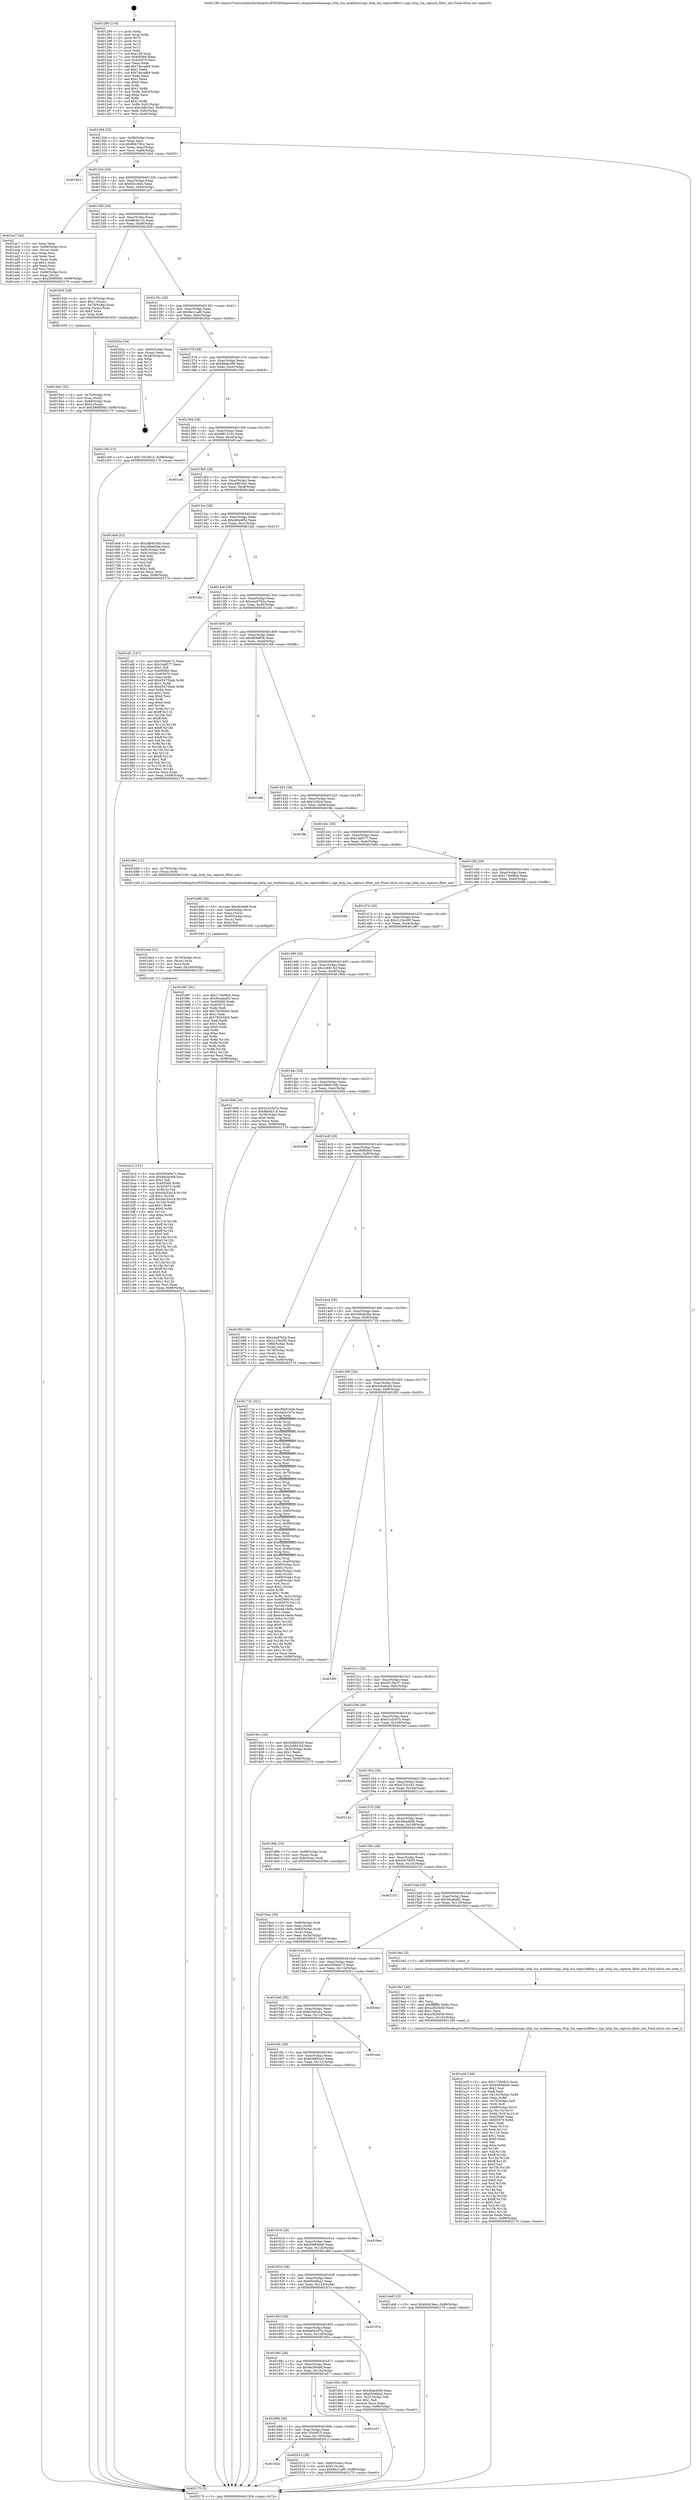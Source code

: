 digraph "0x401290" {
  label = "0x401290 (/mnt/c/Users/mathe/Desktop/tcc/POCII/binaries/extr_tenginemodulesngx_http_lua_modulesrcngx_http_lua_capturefilter.c_ngx_http_lua_capture_filter_init_Final-ollvm.out::main(0))"
  labelloc = "t"
  node[shape=record]

  Entry [label="",width=0.3,height=0.3,shape=circle,fillcolor=black,style=filled]
  "0x401304" [label="{
     0x401304 [32]\l
     | [instrs]\l
     &nbsp;&nbsp;0x401304 \<+6\>: mov -0x98(%rbp),%eax\l
     &nbsp;&nbsp;0x40130a \<+2\>: mov %eax,%ecx\l
     &nbsp;&nbsp;0x40130c \<+6\>: sub $0x8bb75fcc,%ecx\l
     &nbsp;&nbsp;0x401312 \<+6\>: mov %eax,-0xac(%rbp)\l
     &nbsp;&nbsp;0x401318 \<+6\>: mov %ecx,-0xb0(%rbp)\l
     &nbsp;&nbsp;0x40131e \<+6\>: je 0000000000401de3 \<main+0xb53\>\l
  }"]
  "0x401de3" [label="{
     0x401de3\l
  }", style=dashed]
  "0x401324" [label="{
     0x401324 [28]\l
     | [instrs]\l
     &nbsp;&nbsp;0x401324 \<+5\>: jmp 0000000000401329 \<main+0x99\>\l
     &nbsp;&nbsp;0x401329 \<+6\>: mov -0xac(%rbp),%eax\l
     &nbsp;&nbsp;0x40132f \<+5\>: sub $0x8cb1feec,%eax\l
     &nbsp;&nbsp;0x401334 \<+6\>: mov %eax,-0xb4(%rbp)\l
     &nbsp;&nbsp;0x40133a \<+6\>: je 0000000000401ac7 \<main+0x837\>\l
  }"]
  Exit [label="",width=0.3,height=0.3,shape=circle,fillcolor=black,style=filled,peripheries=2]
  "0x401ac7" [label="{
     0x401ac7 [42]\l
     | [instrs]\l
     &nbsp;&nbsp;0x401ac7 \<+2\>: xor %eax,%eax\l
     &nbsp;&nbsp;0x401ac9 \<+4\>: mov -0x68(%rbp),%rcx\l
     &nbsp;&nbsp;0x401acd \<+2\>: mov (%rcx),%edx\l
     &nbsp;&nbsp;0x401acf \<+2\>: mov %eax,%esi\l
     &nbsp;&nbsp;0x401ad1 \<+2\>: sub %edx,%esi\l
     &nbsp;&nbsp;0x401ad3 \<+2\>: mov %eax,%edx\l
     &nbsp;&nbsp;0x401ad5 \<+3\>: sub $0x1,%edx\l
     &nbsp;&nbsp;0x401ad8 \<+2\>: add %edx,%esi\l
     &nbsp;&nbsp;0x401ada \<+2\>: sub %esi,%eax\l
     &nbsp;&nbsp;0x401adc \<+4\>: mov -0x68(%rbp),%rcx\l
     &nbsp;&nbsp;0x401ae0 \<+2\>: mov %eax,(%rcx)\l
     &nbsp;&nbsp;0x401ae2 \<+10\>: movl $0x390f0940,-0x98(%rbp)\l
     &nbsp;&nbsp;0x401aec \<+5\>: jmp 0000000000402170 \<main+0xee0\>\l
  }"]
  "0x401340" [label="{
     0x401340 [28]\l
     | [instrs]\l
     &nbsp;&nbsp;0x401340 \<+5\>: jmp 0000000000401345 \<main+0xb5\>\l
     &nbsp;&nbsp;0x401345 \<+6\>: mov -0xac(%rbp),%eax\l
     &nbsp;&nbsp;0x40134b \<+5\>: sub $0x8fe4b1c5,%eax\l
     &nbsp;&nbsp;0x401350 \<+6\>: mov %eax,-0xb8(%rbp)\l
     &nbsp;&nbsp;0x401356 \<+6\>: je 0000000000401926 \<main+0x696\>\l
  }"]
  "0x4016a4" [label="{
     0x4016a4\l
  }", style=dashed]
  "0x401926" [label="{
     0x401926 [29]\l
     | [instrs]\l
     &nbsp;&nbsp;0x401926 \<+4\>: mov -0x78(%rbp),%rax\l
     &nbsp;&nbsp;0x40192a \<+6\>: movl $0x1,(%rax)\l
     &nbsp;&nbsp;0x401930 \<+4\>: mov -0x78(%rbp),%rax\l
     &nbsp;&nbsp;0x401934 \<+3\>: movslq (%rax),%rax\l
     &nbsp;&nbsp;0x401937 \<+4\>: shl $0x2,%rax\l
     &nbsp;&nbsp;0x40193b \<+3\>: mov %rax,%rdi\l
     &nbsp;&nbsp;0x40193e \<+5\>: call 0000000000401050 \<malloc@plt\>\l
     | [calls]\l
     &nbsp;&nbsp;0x401050 \{1\} (unknown)\l
  }"]
  "0x40135c" [label="{
     0x40135c [28]\l
     | [instrs]\l
     &nbsp;&nbsp;0x40135c \<+5\>: jmp 0000000000401361 \<main+0xd1\>\l
     &nbsp;&nbsp;0x401361 \<+6\>: mov -0xac(%rbp),%eax\l
     &nbsp;&nbsp;0x401367 \<+5\>: sub $0x9ec1caf0,%eax\l
     &nbsp;&nbsp;0x40136c \<+6\>: mov %eax,-0xbc(%rbp)\l
     &nbsp;&nbsp;0x401372 \<+6\>: je 000000000040202e \<main+0xd9e\>\l
  }"]
  "0x402012" [label="{
     0x402012 [28]\l
     | [instrs]\l
     &nbsp;&nbsp;0x402012 \<+7\>: mov -0x90(%rbp),%rax\l
     &nbsp;&nbsp;0x402019 \<+6\>: movl $0x0,(%rax)\l
     &nbsp;&nbsp;0x40201f \<+10\>: movl $0x9ec1caf0,-0x98(%rbp)\l
     &nbsp;&nbsp;0x402029 \<+5\>: jmp 0000000000402170 \<main+0xee0\>\l
  }"]
  "0x40202e" [label="{
     0x40202e [24]\l
     | [instrs]\l
     &nbsp;&nbsp;0x40202e \<+7\>: mov -0x90(%rbp),%rax\l
     &nbsp;&nbsp;0x402035 \<+2\>: mov (%rax),%eax\l
     &nbsp;&nbsp;0x402037 \<+4\>: lea -0x28(%rbp),%rsp\l
     &nbsp;&nbsp;0x40203b \<+1\>: pop %rbx\l
     &nbsp;&nbsp;0x40203c \<+2\>: pop %r12\l
     &nbsp;&nbsp;0x40203e \<+2\>: pop %r13\l
     &nbsp;&nbsp;0x402040 \<+2\>: pop %r14\l
     &nbsp;&nbsp;0x402042 \<+2\>: pop %r15\l
     &nbsp;&nbsp;0x402044 \<+1\>: pop %rbp\l
     &nbsp;&nbsp;0x402045 \<+1\>: ret\l
  }"]
  "0x401378" [label="{
     0x401378 [28]\l
     | [instrs]\l
     &nbsp;&nbsp;0x401378 \<+5\>: jmp 000000000040137d \<main+0xed\>\l
     &nbsp;&nbsp;0x40137d \<+6\>: mov -0xac(%rbp),%eax\l
     &nbsp;&nbsp;0x401383 \<+5\>: sub $0x9edac0f9,%eax\l
     &nbsp;&nbsp;0x401388 \<+6\>: mov %eax,-0xc0(%rbp)\l
     &nbsp;&nbsp;0x40138e \<+6\>: je 0000000000401c59 \<main+0x9c9\>\l
  }"]
  "0x401688" [label="{
     0x401688 [28]\l
     | [instrs]\l
     &nbsp;&nbsp;0x401688 \<+5\>: jmp 000000000040168d \<main+0x3fd\>\l
     &nbsp;&nbsp;0x40168d \<+6\>: mov -0xac(%rbp),%eax\l
     &nbsp;&nbsp;0x401693 \<+5\>: sub $0x720c0615,%eax\l
     &nbsp;&nbsp;0x401698 \<+6\>: mov %eax,-0x130(%rbp)\l
     &nbsp;&nbsp;0x40169e \<+6\>: je 0000000000402012 \<main+0xd82\>\l
  }"]
  "0x401c59" [label="{
     0x401c59 [15]\l
     | [instrs]\l
     &nbsp;&nbsp;0x401c59 \<+10\>: movl $0x720c0615,-0x98(%rbp)\l
     &nbsp;&nbsp;0x401c63 \<+5\>: jmp 0000000000402170 \<main+0xee0\>\l
  }"]
  "0x401394" [label="{
     0x401394 [28]\l
     | [instrs]\l
     &nbsp;&nbsp;0x401394 \<+5\>: jmp 0000000000401399 \<main+0x109\>\l
     &nbsp;&nbsp;0x401399 \<+6\>: mov -0xac(%rbp),%eax\l
     &nbsp;&nbsp;0x40139f \<+5\>: sub $0x9f613102,%eax\l
     &nbsp;&nbsp;0x4013a4 \<+6\>: mov %eax,-0xc4(%rbp)\l
     &nbsp;&nbsp;0x4013aa \<+6\>: je 0000000000401ca5 \<main+0xa15\>\l
  }"]
  "0x401e57" [label="{
     0x401e57\l
  }", style=dashed]
  "0x401ca5" [label="{
     0x401ca5\l
  }", style=dashed]
  "0x4013b0" [label="{
     0x4013b0 [28]\l
     | [instrs]\l
     &nbsp;&nbsp;0x4013b0 \<+5\>: jmp 00000000004013b5 \<main+0x125\>\l
     &nbsp;&nbsp;0x4013b5 \<+6\>: mov -0xac(%rbp),%eax\l
     &nbsp;&nbsp;0x4013bb \<+5\>: sub $0xc48b1fa3,%eax\l
     &nbsp;&nbsp;0x4013c0 \<+6\>: mov %eax,-0xc8(%rbp)\l
     &nbsp;&nbsp;0x4013c6 \<+6\>: je 00000000004016e6 \<main+0x456\>\l
  }"]
  "0x401bc2" [label="{
     0x401bc2 [151]\l
     | [instrs]\l
     &nbsp;&nbsp;0x401bc2 \<+5\>: mov $0x595a0e72,%eax\l
     &nbsp;&nbsp;0x401bc7 \<+5\>: mov $0x9edac0f9,%esi\l
     &nbsp;&nbsp;0x401bcc \<+2\>: mov $0x1,%dl\l
     &nbsp;&nbsp;0x401bce \<+8\>: mov 0x405060,%r8d\l
     &nbsp;&nbsp;0x401bd6 \<+8\>: mov 0x405070,%r9d\l
     &nbsp;&nbsp;0x401bde \<+3\>: mov %r8d,%r10d\l
     &nbsp;&nbsp;0x401be1 \<+7\>: sub $0x44c53a18,%r10d\l
     &nbsp;&nbsp;0x401be8 \<+4\>: sub $0x1,%r10d\l
     &nbsp;&nbsp;0x401bec \<+7\>: add $0x44c53a18,%r10d\l
     &nbsp;&nbsp;0x401bf3 \<+4\>: imul %r10d,%r8d\l
     &nbsp;&nbsp;0x401bf7 \<+4\>: and $0x1,%r8d\l
     &nbsp;&nbsp;0x401bfb \<+4\>: cmp $0x0,%r8d\l
     &nbsp;&nbsp;0x401bff \<+4\>: sete %r11b\l
     &nbsp;&nbsp;0x401c03 \<+4\>: cmp $0xa,%r9d\l
     &nbsp;&nbsp;0x401c07 \<+3\>: setl %bl\l
     &nbsp;&nbsp;0x401c0a \<+3\>: mov %r11b,%r14b\l
     &nbsp;&nbsp;0x401c0d \<+4\>: xor $0xff,%r14b\l
     &nbsp;&nbsp;0x401c11 \<+3\>: mov %bl,%r15b\l
     &nbsp;&nbsp;0x401c14 \<+4\>: xor $0xff,%r15b\l
     &nbsp;&nbsp;0x401c18 \<+3\>: xor $0x0,%dl\l
     &nbsp;&nbsp;0x401c1b \<+3\>: mov %r14b,%r12b\l
     &nbsp;&nbsp;0x401c1e \<+4\>: and $0x0,%r12b\l
     &nbsp;&nbsp;0x401c22 \<+3\>: and %dl,%r11b\l
     &nbsp;&nbsp;0x401c25 \<+3\>: mov %r15b,%r13b\l
     &nbsp;&nbsp;0x401c28 \<+4\>: and $0x0,%r13b\l
     &nbsp;&nbsp;0x401c2c \<+2\>: and %dl,%bl\l
     &nbsp;&nbsp;0x401c2e \<+3\>: or %r11b,%r12b\l
     &nbsp;&nbsp;0x401c31 \<+3\>: or %bl,%r13b\l
     &nbsp;&nbsp;0x401c34 \<+3\>: xor %r13b,%r12b\l
     &nbsp;&nbsp;0x401c37 \<+3\>: or %r15b,%r14b\l
     &nbsp;&nbsp;0x401c3a \<+4\>: xor $0xff,%r14b\l
     &nbsp;&nbsp;0x401c3e \<+3\>: or $0x0,%dl\l
     &nbsp;&nbsp;0x401c41 \<+3\>: and %dl,%r14b\l
     &nbsp;&nbsp;0x401c44 \<+3\>: or %r14b,%r12b\l
     &nbsp;&nbsp;0x401c47 \<+4\>: test $0x1,%r12b\l
     &nbsp;&nbsp;0x401c4b \<+3\>: cmovne %esi,%eax\l
     &nbsp;&nbsp;0x401c4e \<+6\>: mov %eax,-0x98(%rbp)\l
     &nbsp;&nbsp;0x401c54 \<+5\>: jmp 0000000000402170 \<main+0xee0\>\l
  }"]
  "0x4016e6" [label="{
     0x4016e6 [53]\l
     | [instrs]\l
     &nbsp;&nbsp;0x4016e6 \<+5\>: mov $0x38b9104b,%eax\l
     &nbsp;&nbsp;0x4016eb \<+5\>: mov $0x3dbeb5ba,%ecx\l
     &nbsp;&nbsp;0x4016f0 \<+6\>: mov -0x92(%rbp),%dl\l
     &nbsp;&nbsp;0x4016f6 \<+7\>: mov -0x91(%rbp),%sil\l
     &nbsp;&nbsp;0x4016fd \<+3\>: mov %dl,%dil\l
     &nbsp;&nbsp;0x401700 \<+3\>: and %sil,%dil\l
     &nbsp;&nbsp;0x401703 \<+3\>: xor %sil,%dl\l
     &nbsp;&nbsp;0x401706 \<+3\>: or %dl,%dil\l
     &nbsp;&nbsp;0x401709 \<+4\>: test $0x1,%dil\l
     &nbsp;&nbsp;0x40170d \<+3\>: cmovne %ecx,%eax\l
     &nbsp;&nbsp;0x401710 \<+6\>: mov %eax,-0x98(%rbp)\l
     &nbsp;&nbsp;0x401716 \<+5\>: jmp 0000000000402170 \<main+0xee0\>\l
  }"]
  "0x4013cc" [label="{
     0x4013cc [28]\l
     | [instrs]\l
     &nbsp;&nbsp;0x4013cc \<+5\>: jmp 00000000004013d1 \<main+0x141\>\l
     &nbsp;&nbsp;0x4013d1 \<+6\>: mov -0xac(%rbp),%eax\l
     &nbsp;&nbsp;0x4013d7 \<+5\>: sub $0xd46e4f5c,%eax\l
     &nbsp;&nbsp;0x4013dc \<+6\>: mov %eax,-0xcc(%rbp)\l
     &nbsp;&nbsp;0x4013e2 \<+6\>: je 0000000000401fa2 \<main+0xd12\>\l
  }"]
  "0x402170" [label="{
     0x402170 [5]\l
     | [instrs]\l
     &nbsp;&nbsp;0x402170 \<+5\>: jmp 0000000000401304 \<main+0x74\>\l
  }"]
  "0x401290" [label="{
     0x401290 [116]\l
     | [instrs]\l
     &nbsp;&nbsp;0x401290 \<+1\>: push %rbp\l
     &nbsp;&nbsp;0x401291 \<+3\>: mov %rsp,%rbp\l
     &nbsp;&nbsp;0x401294 \<+2\>: push %r15\l
     &nbsp;&nbsp;0x401296 \<+2\>: push %r14\l
     &nbsp;&nbsp;0x401298 \<+2\>: push %r13\l
     &nbsp;&nbsp;0x40129a \<+2\>: push %r12\l
     &nbsp;&nbsp;0x40129c \<+1\>: push %rbx\l
     &nbsp;&nbsp;0x40129d \<+7\>: sub $0x138,%rsp\l
     &nbsp;&nbsp;0x4012a4 \<+7\>: mov 0x405060,%eax\l
     &nbsp;&nbsp;0x4012ab \<+7\>: mov 0x405070,%ecx\l
     &nbsp;&nbsp;0x4012b2 \<+2\>: mov %eax,%edx\l
     &nbsp;&nbsp;0x4012b4 \<+6\>: add $0x74eca8f4,%edx\l
     &nbsp;&nbsp;0x4012ba \<+3\>: sub $0x1,%edx\l
     &nbsp;&nbsp;0x4012bd \<+6\>: sub $0x74eca8f4,%edx\l
     &nbsp;&nbsp;0x4012c3 \<+3\>: imul %edx,%eax\l
     &nbsp;&nbsp;0x4012c6 \<+3\>: and $0x1,%eax\l
     &nbsp;&nbsp;0x4012c9 \<+3\>: cmp $0x0,%eax\l
     &nbsp;&nbsp;0x4012cc \<+4\>: sete %r8b\l
     &nbsp;&nbsp;0x4012d0 \<+4\>: and $0x1,%r8b\l
     &nbsp;&nbsp;0x4012d4 \<+7\>: mov %r8b,-0x92(%rbp)\l
     &nbsp;&nbsp;0x4012db \<+3\>: cmp $0xa,%ecx\l
     &nbsp;&nbsp;0x4012de \<+4\>: setl %r8b\l
     &nbsp;&nbsp;0x4012e2 \<+4\>: and $0x1,%r8b\l
     &nbsp;&nbsp;0x4012e6 \<+7\>: mov %r8b,-0x91(%rbp)\l
     &nbsp;&nbsp;0x4012ed \<+10\>: movl $0xc48b1fa3,-0x98(%rbp)\l
     &nbsp;&nbsp;0x4012f7 \<+6\>: mov %edi,-0x9c(%rbp)\l
     &nbsp;&nbsp;0x4012fd \<+7\>: mov %rsi,-0xa8(%rbp)\l
  }"]
  "0x401bad" [label="{
     0x401bad [21]\l
     | [instrs]\l
     &nbsp;&nbsp;0x401bad \<+4\>: mov -0x70(%rbp),%rcx\l
     &nbsp;&nbsp;0x401bb1 \<+3\>: mov (%rcx),%rcx\l
     &nbsp;&nbsp;0x401bb4 \<+3\>: mov %rcx,%rdi\l
     &nbsp;&nbsp;0x401bb7 \<+6\>: mov %eax,-0x140(%rbp)\l
     &nbsp;&nbsp;0x401bbd \<+5\>: call 0000000000401030 \<free@plt\>\l
     | [calls]\l
     &nbsp;&nbsp;0x401030 \{1\} (unknown)\l
  }"]
  "0x401fa2" [label="{
     0x401fa2\l
  }", style=dashed]
  "0x4013e8" [label="{
     0x4013e8 [28]\l
     | [instrs]\l
     &nbsp;&nbsp;0x4013e8 \<+5\>: jmp 00000000004013ed \<main+0x15d\>\l
     &nbsp;&nbsp;0x4013ed \<+6\>: mov -0xac(%rbp),%eax\l
     &nbsp;&nbsp;0x4013f3 \<+5\>: sub $0xe4a9762a,%eax\l
     &nbsp;&nbsp;0x4013f8 \<+6\>: mov %eax,-0xd0(%rbp)\l
     &nbsp;&nbsp;0x4013fe \<+6\>: je 0000000000401af1 \<main+0x861\>\l
  }"]
  "0x401b90" [label="{
     0x401b90 [29]\l
     | [instrs]\l
     &nbsp;&nbsp;0x401b90 \<+10\>: movabs $0x4030d6,%rdi\l
     &nbsp;&nbsp;0x401b9a \<+4\>: mov -0x60(%rbp),%rcx\l
     &nbsp;&nbsp;0x401b9e \<+2\>: mov %eax,(%rcx)\l
     &nbsp;&nbsp;0x401ba0 \<+4\>: mov -0x60(%rbp),%rcx\l
     &nbsp;&nbsp;0x401ba4 \<+2\>: mov (%rcx),%esi\l
     &nbsp;&nbsp;0x401ba6 \<+2\>: mov $0x0,%al\l
     &nbsp;&nbsp;0x401ba8 \<+5\>: call 0000000000401040 \<printf@plt\>\l
     | [calls]\l
     &nbsp;&nbsp;0x401040 \{1\} (unknown)\l
  }"]
  "0x401af1" [label="{
     0x401af1 [147]\l
     | [instrs]\l
     &nbsp;&nbsp;0x401af1 \<+5\>: mov $0x595a0e72,%eax\l
     &nbsp;&nbsp;0x401af6 \<+5\>: mov $0x14af377,%ecx\l
     &nbsp;&nbsp;0x401afb \<+2\>: mov $0x1,%dl\l
     &nbsp;&nbsp;0x401afd \<+7\>: mov 0x405060,%esi\l
     &nbsp;&nbsp;0x401b04 \<+7\>: mov 0x405070,%edi\l
     &nbsp;&nbsp;0x401b0b \<+3\>: mov %esi,%r8d\l
     &nbsp;&nbsp;0x401b0e \<+7\>: add $0xb5475beb,%r8d\l
     &nbsp;&nbsp;0x401b15 \<+4\>: sub $0x1,%r8d\l
     &nbsp;&nbsp;0x401b19 \<+7\>: sub $0xb5475beb,%r8d\l
     &nbsp;&nbsp;0x401b20 \<+4\>: imul %r8d,%esi\l
     &nbsp;&nbsp;0x401b24 \<+3\>: and $0x1,%esi\l
     &nbsp;&nbsp;0x401b27 \<+3\>: cmp $0x0,%esi\l
     &nbsp;&nbsp;0x401b2a \<+4\>: sete %r9b\l
     &nbsp;&nbsp;0x401b2e \<+3\>: cmp $0xa,%edi\l
     &nbsp;&nbsp;0x401b31 \<+4\>: setl %r10b\l
     &nbsp;&nbsp;0x401b35 \<+3\>: mov %r9b,%r11b\l
     &nbsp;&nbsp;0x401b38 \<+4\>: xor $0xff,%r11b\l
     &nbsp;&nbsp;0x401b3c \<+3\>: mov %r10b,%bl\l
     &nbsp;&nbsp;0x401b3f \<+3\>: xor $0xff,%bl\l
     &nbsp;&nbsp;0x401b42 \<+3\>: xor $0x1,%dl\l
     &nbsp;&nbsp;0x401b45 \<+3\>: mov %r11b,%r14b\l
     &nbsp;&nbsp;0x401b48 \<+4\>: and $0xff,%r14b\l
     &nbsp;&nbsp;0x401b4c \<+3\>: and %dl,%r9b\l
     &nbsp;&nbsp;0x401b4f \<+3\>: mov %bl,%r15b\l
     &nbsp;&nbsp;0x401b52 \<+4\>: and $0xff,%r15b\l
     &nbsp;&nbsp;0x401b56 \<+3\>: and %dl,%r10b\l
     &nbsp;&nbsp;0x401b59 \<+3\>: or %r9b,%r14b\l
     &nbsp;&nbsp;0x401b5c \<+3\>: or %r10b,%r15b\l
     &nbsp;&nbsp;0x401b5f \<+3\>: xor %r15b,%r14b\l
     &nbsp;&nbsp;0x401b62 \<+3\>: or %bl,%r11b\l
     &nbsp;&nbsp;0x401b65 \<+4\>: xor $0xff,%r11b\l
     &nbsp;&nbsp;0x401b69 \<+3\>: or $0x1,%dl\l
     &nbsp;&nbsp;0x401b6c \<+3\>: and %dl,%r11b\l
     &nbsp;&nbsp;0x401b6f \<+3\>: or %r11b,%r14b\l
     &nbsp;&nbsp;0x401b72 \<+4\>: test $0x1,%r14b\l
     &nbsp;&nbsp;0x401b76 \<+3\>: cmovne %ecx,%eax\l
     &nbsp;&nbsp;0x401b79 \<+6\>: mov %eax,-0x98(%rbp)\l
     &nbsp;&nbsp;0x401b7f \<+5\>: jmp 0000000000402170 \<main+0xee0\>\l
  }"]
  "0x401404" [label="{
     0x401404 [28]\l
     | [instrs]\l
     &nbsp;&nbsp;0x401404 \<+5\>: jmp 0000000000401409 \<main+0x179\>\l
     &nbsp;&nbsp;0x401409 \<+6\>: mov -0xac(%rbp),%eax\l
     &nbsp;&nbsp;0x40140f \<+5\>: sub $0xef089f58,%eax\l
     &nbsp;&nbsp;0x401414 \<+6\>: mov %eax,-0xd4(%rbp)\l
     &nbsp;&nbsp;0x40141a \<+6\>: je 0000000000401c68 \<main+0x9d8\>\l
  }"]
  "0x401a0f" [label="{
     0x401a0f [169]\l
     | [instrs]\l
     &nbsp;&nbsp;0x401a0f \<+5\>: mov $0x173b08cb,%ecx\l
     &nbsp;&nbsp;0x401a14 \<+5\>: mov $0x65894bb0,%edx\l
     &nbsp;&nbsp;0x401a19 \<+3\>: mov $0x1,%sil\l
     &nbsp;&nbsp;0x401a1c \<+2\>: xor %edi,%edi\l
     &nbsp;&nbsp;0x401a1e \<+7\>: mov -0x13c(%rbp),%r8d\l
     &nbsp;&nbsp;0x401a25 \<+4\>: imul %eax,%r8d\l
     &nbsp;&nbsp;0x401a29 \<+4\>: mov -0x70(%rbp),%r9\l
     &nbsp;&nbsp;0x401a2d \<+3\>: mov (%r9),%r9\l
     &nbsp;&nbsp;0x401a30 \<+4\>: mov -0x68(%rbp),%r10\l
     &nbsp;&nbsp;0x401a34 \<+3\>: movslq (%r10),%r10\l
     &nbsp;&nbsp;0x401a37 \<+4\>: mov %r8d,(%r9,%r10,4)\l
     &nbsp;&nbsp;0x401a3b \<+7\>: mov 0x405060,%eax\l
     &nbsp;&nbsp;0x401a42 \<+8\>: mov 0x405070,%r8d\l
     &nbsp;&nbsp;0x401a4a \<+3\>: sub $0x1,%edi\l
     &nbsp;&nbsp;0x401a4d \<+3\>: mov %eax,%r11d\l
     &nbsp;&nbsp;0x401a50 \<+3\>: add %edi,%r11d\l
     &nbsp;&nbsp;0x401a53 \<+4\>: imul %r11d,%eax\l
     &nbsp;&nbsp;0x401a57 \<+3\>: and $0x1,%eax\l
     &nbsp;&nbsp;0x401a5a \<+3\>: cmp $0x0,%eax\l
     &nbsp;&nbsp;0x401a5d \<+3\>: sete %bl\l
     &nbsp;&nbsp;0x401a60 \<+4\>: cmp $0xa,%r8d\l
     &nbsp;&nbsp;0x401a64 \<+4\>: setl %r14b\l
     &nbsp;&nbsp;0x401a68 \<+3\>: mov %bl,%r15b\l
     &nbsp;&nbsp;0x401a6b \<+4\>: xor $0xff,%r15b\l
     &nbsp;&nbsp;0x401a6f \<+3\>: mov %r14b,%r12b\l
     &nbsp;&nbsp;0x401a72 \<+4\>: xor $0xff,%r12b\l
     &nbsp;&nbsp;0x401a76 \<+4\>: xor $0x0,%sil\l
     &nbsp;&nbsp;0x401a7a \<+3\>: mov %r15b,%r13b\l
     &nbsp;&nbsp;0x401a7d \<+4\>: and $0x0,%r13b\l
     &nbsp;&nbsp;0x401a81 \<+3\>: and %sil,%bl\l
     &nbsp;&nbsp;0x401a84 \<+3\>: mov %r12b,%al\l
     &nbsp;&nbsp;0x401a87 \<+2\>: and $0x0,%al\l
     &nbsp;&nbsp;0x401a89 \<+3\>: and %sil,%r14b\l
     &nbsp;&nbsp;0x401a8c \<+3\>: or %bl,%r13b\l
     &nbsp;&nbsp;0x401a8f \<+3\>: or %r14b,%al\l
     &nbsp;&nbsp;0x401a92 \<+3\>: xor %al,%r13b\l
     &nbsp;&nbsp;0x401a95 \<+3\>: or %r12b,%r15b\l
     &nbsp;&nbsp;0x401a98 \<+4\>: xor $0xff,%r15b\l
     &nbsp;&nbsp;0x401a9c \<+4\>: or $0x0,%sil\l
     &nbsp;&nbsp;0x401aa0 \<+3\>: and %sil,%r15b\l
     &nbsp;&nbsp;0x401aa3 \<+3\>: or %r15b,%r13b\l
     &nbsp;&nbsp;0x401aa6 \<+4\>: test $0x1,%r13b\l
     &nbsp;&nbsp;0x401aaa \<+3\>: cmovne %edx,%ecx\l
     &nbsp;&nbsp;0x401aad \<+6\>: mov %ecx,-0x98(%rbp)\l
     &nbsp;&nbsp;0x401ab3 \<+5\>: jmp 0000000000402170 \<main+0xee0\>\l
  }"]
  "0x401c68" [label="{
     0x401c68\l
  }", style=dashed]
  "0x401420" [label="{
     0x401420 [28]\l
     | [instrs]\l
     &nbsp;&nbsp;0x401420 \<+5\>: jmp 0000000000401425 \<main+0x195\>\l
     &nbsp;&nbsp;0x401425 \<+6\>: mov -0xac(%rbp),%eax\l
     &nbsp;&nbsp;0x40142b \<+5\>: sub $0x31f0c9,%eax\l
     &nbsp;&nbsp;0x401430 \<+6\>: mov %eax,-0xd8(%rbp)\l
     &nbsp;&nbsp;0x401436 \<+6\>: je 0000000000401ffe \<main+0xd6e\>\l
  }"]
  "0x4019e7" [label="{
     0x4019e7 [40]\l
     | [instrs]\l
     &nbsp;&nbsp;0x4019e7 \<+5\>: mov $0x2,%ecx\l
     &nbsp;&nbsp;0x4019ec \<+1\>: cltd\l
     &nbsp;&nbsp;0x4019ed \<+2\>: idiv %ecx\l
     &nbsp;&nbsp;0x4019ef \<+6\>: imul $0xfffffffe,%edx,%ecx\l
     &nbsp;&nbsp;0x4019f5 \<+6\>: add $0xa2820e58,%ecx\l
     &nbsp;&nbsp;0x4019fb \<+3\>: add $0x1,%ecx\l
     &nbsp;&nbsp;0x4019fe \<+6\>: sub $0xa2820e58,%ecx\l
     &nbsp;&nbsp;0x401a04 \<+6\>: mov %ecx,-0x13c(%rbp)\l
     &nbsp;&nbsp;0x401a0a \<+5\>: call 0000000000401160 \<next_i\>\l
     | [calls]\l
     &nbsp;&nbsp;0x401160 \{1\} (/mnt/c/Users/mathe/Desktop/tcc/POCII/binaries/extr_tenginemodulesngx_http_lua_modulesrcngx_http_lua_capturefilter.c_ngx_http_lua_capture_filter_init_Final-ollvm.out::next_i)\l
  }"]
  "0x401ffe" [label="{
     0x401ffe\l
  }", style=dashed]
  "0x40143c" [label="{
     0x40143c [28]\l
     | [instrs]\l
     &nbsp;&nbsp;0x40143c \<+5\>: jmp 0000000000401441 \<main+0x1b1\>\l
     &nbsp;&nbsp;0x401441 \<+6\>: mov -0xac(%rbp),%eax\l
     &nbsp;&nbsp;0x401447 \<+5\>: sub $0x14af377,%eax\l
     &nbsp;&nbsp;0x40144c \<+6\>: mov %eax,-0xdc(%rbp)\l
     &nbsp;&nbsp;0x401452 \<+6\>: je 0000000000401b84 \<main+0x8f4\>\l
  }"]
  "0x401943" [label="{
     0x401943 [32]\l
     | [instrs]\l
     &nbsp;&nbsp;0x401943 \<+4\>: mov -0x70(%rbp),%rdi\l
     &nbsp;&nbsp;0x401947 \<+3\>: mov %rax,(%rdi)\l
     &nbsp;&nbsp;0x40194a \<+4\>: mov -0x68(%rbp),%rax\l
     &nbsp;&nbsp;0x40194e \<+6\>: movl $0x0,(%rax)\l
     &nbsp;&nbsp;0x401954 \<+10\>: movl $0x390f0940,-0x98(%rbp)\l
     &nbsp;&nbsp;0x40195e \<+5\>: jmp 0000000000402170 \<main+0xee0\>\l
  }"]
  "0x401b84" [label="{
     0x401b84 [12]\l
     | [instrs]\l
     &nbsp;&nbsp;0x401b84 \<+4\>: mov -0x70(%rbp),%rax\l
     &nbsp;&nbsp;0x401b88 \<+3\>: mov (%rax),%rdi\l
     &nbsp;&nbsp;0x401b8b \<+5\>: call 0000000000401240 \<ngx_http_lua_capture_filter_init\>\l
     | [calls]\l
     &nbsp;&nbsp;0x401240 \{1\} (/mnt/c/Users/mathe/Desktop/tcc/POCII/binaries/extr_tenginemodulesngx_http_lua_modulesrcngx_http_lua_capturefilter.c_ngx_http_lua_capture_filter_init_Final-ollvm.out::ngx_http_lua_capture_filter_init)\l
  }"]
  "0x401458" [label="{
     0x401458 [28]\l
     | [instrs]\l
     &nbsp;&nbsp;0x401458 \<+5\>: jmp 000000000040145d \<main+0x1cd\>\l
     &nbsp;&nbsp;0x40145d \<+6\>: mov -0xac(%rbp),%eax\l
     &nbsp;&nbsp;0x401463 \<+5\>: sub $0x173b08cb,%eax\l
     &nbsp;&nbsp;0x401468 \<+6\>: mov %eax,-0xe0(%rbp)\l
     &nbsp;&nbsp;0x40146e \<+6\>: je 000000000040208b \<main+0xdfb\>\l
  }"]
  "0x4018ae" [label="{
     0x4018ae [30]\l
     | [instrs]\l
     &nbsp;&nbsp;0x4018ae \<+4\>: mov -0x80(%rbp),%rdi\l
     &nbsp;&nbsp;0x4018b2 \<+2\>: mov %eax,(%rdi)\l
     &nbsp;&nbsp;0x4018b4 \<+4\>: mov -0x80(%rbp),%rdi\l
     &nbsp;&nbsp;0x4018b8 \<+2\>: mov (%rdi),%eax\l
     &nbsp;&nbsp;0x4018ba \<+3\>: mov %eax,-0x30(%rbp)\l
     &nbsp;&nbsp;0x4018bd \<+10\>: movl $0x40156c37,-0x98(%rbp)\l
     &nbsp;&nbsp;0x4018c7 \<+5\>: jmp 0000000000402170 \<main+0xee0\>\l
  }"]
  "0x40208b" [label="{
     0x40208b\l
  }", style=dashed]
  "0x401474" [label="{
     0x401474 [28]\l
     | [instrs]\l
     &nbsp;&nbsp;0x401474 \<+5\>: jmp 0000000000401479 \<main+0x1e9\>\l
     &nbsp;&nbsp;0x401479 \<+6\>: mov -0xac(%rbp),%eax\l
     &nbsp;&nbsp;0x40147f \<+5\>: sub $0x2133e285,%eax\l
     &nbsp;&nbsp;0x401484 \<+6\>: mov %eax,-0xe4(%rbp)\l
     &nbsp;&nbsp;0x40148a \<+6\>: je 0000000000401987 \<main+0x6f7\>\l
  }"]
  "0x40166c" [label="{
     0x40166c [28]\l
     | [instrs]\l
     &nbsp;&nbsp;0x40166c \<+5\>: jmp 0000000000401671 \<main+0x3e1\>\l
     &nbsp;&nbsp;0x401671 \<+6\>: mov -0xac(%rbp),%eax\l
     &nbsp;&nbsp;0x401677 \<+5\>: sub $0x6e39446f,%eax\l
     &nbsp;&nbsp;0x40167c \<+6\>: mov %eax,-0x12c(%rbp)\l
     &nbsp;&nbsp;0x401682 \<+6\>: je 0000000000401e57 \<main+0xbc7\>\l
  }"]
  "0x401987" [label="{
     0x401987 [91]\l
     | [instrs]\l
     &nbsp;&nbsp;0x401987 \<+5\>: mov $0x173b08cb,%eax\l
     &nbsp;&nbsp;0x40198c \<+5\>: mov $0x56caba92,%ecx\l
     &nbsp;&nbsp;0x401991 \<+7\>: mov 0x405060,%edx\l
     &nbsp;&nbsp;0x401998 \<+7\>: mov 0x405070,%esi\l
     &nbsp;&nbsp;0x40199f \<+2\>: mov %edx,%edi\l
     &nbsp;&nbsp;0x4019a1 \<+6\>: add $0x79250dc0,%edi\l
     &nbsp;&nbsp;0x4019a7 \<+3\>: sub $0x1,%edi\l
     &nbsp;&nbsp;0x4019aa \<+6\>: sub $0x79250dc0,%edi\l
     &nbsp;&nbsp;0x4019b0 \<+3\>: imul %edi,%edx\l
     &nbsp;&nbsp;0x4019b3 \<+3\>: and $0x1,%edx\l
     &nbsp;&nbsp;0x4019b6 \<+3\>: cmp $0x0,%edx\l
     &nbsp;&nbsp;0x4019b9 \<+4\>: sete %r8b\l
     &nbsp;&nbsp;0x4019bd \<+3\>: cmp $0xa,%esi\l
     &nbsp;&nbsp;0x4019c0 \<+4\>: setl %r9b\l
     &nbsp;&nbsp;0x4019c4 \<+3\>: mov %r8b,%r10b\l
     &nbsp;&nbsp;0x4019c7 \<+3\>: and %r9b,%r10b\l
     &nbsp;&nbsp;0x4019ca \<+3\>: xor %r9b,%r8b\l
     &nbsp;&nbsp;0x4019cd \<+3\>: or %r8b,%r10b\l
     &nbsp;&nbsp;0x4019d0 \<+4\>: test $0x1,%r10b\l
     &nbsp;&nbsp;0x4019d4 \<+3\>: cmovne %ecx,%eax\l
     &nbsp;&nbsp;0x4019d7 \<+6\>: mov %eax,-0x98(%rbp)\l
     &nbsp;&nbsp;0x4019dd \<+5\>: jmp 0000000000402170 \<main+0xee0\>\l
  }"]
  "0x401490" [label="{
     0x401490 [28]\l
     | [instrs]\l
     &nbsp;&nbsp;0x401490 \<+5\>: jmp 0000000000401495 \<main+0x205\>\l
     &nbsp;&nbsp;0x401495 \<+6\>: mov -0xac(%rbp),%eax\l
     &nbsp;&nbsp;0x40149b \<+5\>: sub $0x2c6813cf,%eax\l
     &nbsp;&nbsp;0x4014a0 \<+6\>: mov %eax,-0xe8(%rbp)\l
     &nbsp;&nbsp;0x4014a6 \<+6\>: je 0000000000401908 \<main+0x678\>\l
  }"]
  "0x40185c" [label="{
     0x40185c [30]\l
     | [instrs]\l
     &nbsp;&nbsp;0x40185c \<+5\>: mov $0x49ae40f4,%eax\l
     &nbsp;&nbsp;0x401861 \<+5\>: mov $0x65d4fea2,%ecx\l
     &nbsp;&nbsp;0x401866 \<+3\>: mov -0x31(%rbp),%dl\l
     &nbsp;&nbsp;0x401869 \<+3\>: test $0x1,%dl\l
     &nbsp;&nbsp;0x40186c \<+3\>: cmovne %ecx,%eax\l
     &nbsp;&nbsp;0x40186f \<+6\>: mov %eax,-0x98(%rbp)\l
     &nbsp;&nbsp;0x401875 \<+5\>: jmp 0000000000402170 \<main+0xee0\>\l
  }"]
  "0x401908" [label="{
     0x401908 [30]\l
     | [instrs]\l
     &nbsp;&nbsp;0x401908 \<+5\>: mov $0x41e33d7b,%eax\l
     &nbsp;&nbsp;0x40190d \<+5\>: mov $0x8fe4b1c5,%ecx\l
     &nbsp;&nbsp;0x401912 \<+3\>: mov -0x30(%rbp),%edx\l
     &nbsp;&nbsp;0x401915 \<+3\>: cmp $0x0,%edx\l
     &nbsp;&nbsp;0x401918 \<+3\>: cmove %ecx,%eax\l
     &nbsp;&nbsp;0x40191b \<+6\>: mov %eax,-0x98(%rbp)\l
     &nbsp;&nbsp;0x401921 \<+5\>: jmp 0000000000402170 \<main+0xee0\>\l
  }"]
  "0x4014ac" [label="{
     0x4014ac [28]\l
     | [instrs]\l
     &nbsp;&nbsp;0x4014ac \<+5\>: jmp 00000000004014b1 \<main+0x221\>\l
     &nbsp;&nbsp;0x4014b1 \<+6\>: mov -0xac(%rbp),%eax\l
     &nbsp;&nbsp;0x4014b7 \<+5\>: sub $0x38b9104b,%eax\l
     &nbsp;&nbsp;0x4014bc \<+6\>: mov %eax,-0xec(%rbp)\l
     &nbsp;&nbsp;0x4014c2 \<+6\>: je 0000000000402046 \<main+0xdb6\>\l
  }"]
  "0x401650" [label="{
     0x401650 [28]\l
     | [instrs]\l
     &nbsp;&nbsp;0x401650 \<+5\>: jmp 0000000000401655 \<main+0x3c5\>\l
     &nbsp;&nbsp;0x401655 \<+6\>: mov -0xac(%rbp),%eax\l
     &nbsp;&nbsp;0x40165b \<+5\>: sub $0x6a0e187a,%eax\l
     &nbsp;&nbsp;0x401660 \<+6\>: mov %eax,-0x128(%rbp)\l
     &nbsp;&nbsp;0x401666 \<+6\>: je 000000000040185c \<main+0x5cc\>\l
  }"]
  "0x402046" [label="{
     0x402046\l
  }", style=dashed]
  "0x4014c8" [label="{
     0x4014c8 [28]\l
     | [instrs]\l
     &nbsp;&nbsp;0x4014c8 \<+5\>: jmp 00000000004014cd \<main+0x23d\>\l
     &nbsp;&nbsp;0x4014cd \<+6\>: mov -0xac(%rbp),%eax\l
     &nbsp;&nbsp;0x4014d3 \<+5\>: sub $0x390f0940,%eax\l
     &nbsp;&nbsp;0x4014d8 \<+6\>: mov %eax,-0xf0(%rbp)\l
     &nbsp;&nbsp;0x4014de \<+6\>: je 0000000000401963 \<main+0x6d3\>\l
  }"]
  "0x40187a" [label="{
     0x40187a\l
  }", style=dashed]
  "0x401963" [label="{
     0x401963 [36]\l
     | [instrs]\l
     &nbsp;&nbsp;0x401963 \<+5\>: mov $0xe4a9762a,%eax\l
     &nbsp;&nbsp;0x401968 \<+5\>: mov $0x2133e285,%ecx\l
     &nbsp;&nbsp;0x40196d \<+4\>: mov -0x68(%rbp),%rdx\l
     &nbsp;&nbsp;0x401971 \<+2\>: mov (%rdx),%esi\l
     &nbsp;&nbsp;0x401973 \<+4\>: mov -0x78(%rbp),%rdx\l
     &nbsp;&nbsp;0x401977 \<+2\>: cmp (%rdx),%esi\l
     &nbsp;&nbsp;0x401979 \<+3\>: cmovl %ecx,%eax\l
     &nbsp;&nbsp;0x40197c \<+6\>: mov %eax,-0x98(%rbp)\l
     &nbsp;&nbsp;0x401982 \<+5\>: jmp 0000000000402170 \<main+0xee0\>\l
  }"]
  "0x4014e4" [label="{
     0x4014e4 [28]\l
     | [instrs]\l
     &nbsp;&nbsp;0x4014e4 \<+5\>: jmp 00000000004014e9 \<main+0x259\>\l
     &nbsp;&nbsp;0x4014e9 \<+6\>: mov -0xac(%rbp),%eax\l
     &nbsp;&nbsp;0x4014ef \<+5\>: sub $0x3dbeb5ba,%eax\l
     &nbsp;&nbsp;0x4014f4 \<+6\>: mov %eax,-0xf4(%rbp)\l
     &nbsp;&nbsp;0x4014fa \<+6\>: je 000000000040171b \<main+0x48b\>\l
  }"]
  "0x401634" [label="{
     0x401634 [28]\l
     | [instrs]\l
     &nbsp;&nbsp;0x401634 \<+5\>: jmp 0000000000401639 \<main+0x3a9\>\l
     &nbsp;&nbsp;0x401639 \<+6\>: mov -0xac(%rbp),%eax\l
     &nbsp;&nbsp;0x40163f \<+5\>: sub $0x65d4fea2,%eax\l
     &nbsp;&nbsp;0x401644 \<+6\>: mov %eax,-0x124(%rbp)\l
     &nbsp;&nbsp;0x40164a \<+6\>: je 000000000040187a \<main+0x5ea\>\l
  }"]
  "0x40171b" [label="{
     0x40171b [321]\l
     | [instrs]\l
     &nbsp;&nbsp;0x40171b \<+5\>: mov $0x38b9104b,%eax\l
     &nbsp;&nbsp;0x401720 \<+5\>: mov $0x6a0e187a,%ecx\l
     &nbsp;&nbsp;0x401725 \<+3\>: mov %rsp,%rdx\l
     &nbsp;&nbsp;0x401728 \<+4\>: add $0xfffffffffffffff0,%rdx\l
     &nbsp;&nbsp;0x40172c \<+3\>: mov %rdx,%rsp\l
     &nbsp;&nbsp;0x40172f \<+7\>: mov %rdx,-0x90(%rbp)\l
     &nbsp;&nbsp;0x401736 \<+3\>: mov %rsp,%rdx\l
     &nbsp;&nbsp;0x401739 \<+4\>: add $0xfffffffffffffff0,%rdx\l
     &nbsp;&nbsp;0x40173d \<+3\>: mov %rdx,%rsp\l
     &nbsp;&nbsp;0x401740 \<+3\>: mov %rsp,%rsi\l
     &nbsp;&nbsp;0x401743 \<+4\>: add $0xfffffffffffffff0,%rsi\l
     &nbsp;&nbsp;0x401747 \<+3\>: mov %rsi,%rsp\l
     &nbsp;&nbsp;0x40174a \<+7\>: mov %rsi,-0x88(%rbp)\l
     &nbsp;&nbsp;0x401751 \<+3\>: mov %rsp,%rsi\l
     &nbsp;&nbsp;0x401754 \<+4\>: add $0xfffffffffffffff0,%rsi\l
     &nbsp;&nbsp;0x401758 \<+3\>: mov %rsi,%rsp\l
     &nbsp;&nbsp;0x40175b \<+4\>: mov %rsi,-0x80(%rbp)\l
     &nbsp;&nbsp;0x40175f \<+3\>: mov %rsp,%rsi\l
     &nbsp;&nbsp;0x401762 \<+4\>: add $0xfffffffffffffff0,%rsi\l
     &nbsp;&nbsp;0x401766 \<+3\>: mov %rsi,%rsp\l
     &nbsp;&nbsp;0x401769 \<+4\>: mov %rsi,-0x78(%rbp)\l
     &nbsp;&nbsp;0x40176d \<+3\>: mov %rsp,%rsi\l
     &nbsp;&nbsp;0x401770 \<+4\>: add $0xfffffffffffffff0,%rsi\l
     &nbsp;&nbsp;0x401774 \<+3\>: mov %rsi,%rsp\l
     &nbsp;&nbsp;0x401777 \<+4\>: mov %rsi,-0x70(%rbp)\l
     &nbsp;&nbsp;0x40177b \<+3\>: mov %rsp,%rsi\l
     &nbsp;&nbsp;0x40177e \<+4\>: add $0xfffffffffffffff0,%rsi\l
     &nbsp;&nbsp;0x401782 \<+3\>: mov %rsi,%rsp\l
     &nbsp;&nbsp;0x401785 \<+4\>: mov %rsi,-0x68(%rbp)\l
     &nbsp;&nbsp;0x401789 \<+3\>: mov %rsp,%rsi\l
     &nbsp;&nbsp;0x40178c \<+4\>: add $0xfffffffffffffff0,%rsi\l
     &nbsp;&nbsp;0x401790 \<+3\>: mov %rsi,%rsp\l
     &nbsp;&nbsp;0x401793 \<+4\>: mov %rsi,-0x60(%rbp)\l
     &nbsp;&nbsp;0x401797 \<+3\>: mov %rsp,%rsi\l
     &nbsp;&nbsp;0x40179a \<+4\>: add $0xfffffffffffffff0,%rsi\l
     &nbsp;&nbsp;0x40179e \<+3\>: mov %rsi,%rsp\l
     &nbsp;&nbsp;0x4017a1 \<+4\>: mov %rsi,-0x58(%rbp)\l
     &nbsp;&nbsp;0x4017a5 \<+3\>: mov %rsp,%rsi\l
     &nbsp;&nbsp;0x4017a8 \<+4\>: add $0xfffffffffffffff0,%rsi\l
     &nbsp;&nbsp;0x4017ac \<+3\>: mov %rsi,%rsp\l
     &nbsp;&nbsp;0x4017af \<+4\>: mov %rsi,-0x50(%rbp)\l
     &nbsp;&nbsp;0x4017b3 \<+3\>: mov %rsp,%rsi\l
     &nbsp;&nbsp;0x4017b6 \<+4\>: add $0xfffffffffffffff0,%rsi\l
     &nbsp;&nbsp;0x4017ba \<+3\>: mov %rsi,%rsp\l
     &nbsp;&nbsp;0x4017bd \<+4\>: mov %rsi,-0x48(%rbp)\l
     &nbsp;&nbsp;0x4017c1 \<+3\>: mov %rsp,%rsi\l
     &nbsp;&nbsp;0x4017c4 \<+4\>: add $0xfffffffffffffff0,%rsi\l
     &nbsp;&nbsp;0x4017c8 \<+3\>: mov %rsi,%rsp\l
     &nbsp;&nbsp;0x4017cb \<+4\>: mov %rsi,-0x40(%rbp)\l
     &nbsp;&nbsp;0x4017cf \<+7\>: mov -0x90(%rbp),%rsi\l
     &nbsp;&nbsp;0x4017d6 \<+6\>: movl $0x0,(%rsi)\l
     &nbsp;&nbsp;0x4017dc \<+6\>: mov -0x9c(%rbp),%edi\l
     &nbsp;&nbsp;0x4017e2 \<+2\>: mov %edi,(%rdx)\l
     &nbsp;&nbsp;0x4017e4 \<+7\>: mov -0x88(%rbp),%rsi\l
     &nbsp;&nbsp;0x4017eb \<+7\>: mov -0xa8(%rbp),%r8\l
     &nbsp;&nbsp;0x4017f2 \<+3\>: mov %r8,(%rsi)\l
     &nbsp;&nbsp;0x4017f5 \<+3\>: cmpl $0x2,(%rdx)\l
     &nbsp;&nbsp;0x4017f8 \<+4\>: setne %r9b\l
     &nbsp;&nbsp;0x4017fc \<+4\>: and $0x1,%r9b\l
     &nbsp;&nbsp;0x401800 \<+4\>: mov %r9b,-0x31(%rbp)\l
     &nbsp;&nbsp;0x401804 \<+8\>: mov 0x405060,%r10d\l
     &nbsp;&nbsp;0x40180c \<+8\>: mov 0x405070,%r11d\l
     &nbsp;&nbsp;0x401814 \<+3\>: mov %r10d,%ebx\l
     &nbsp;&nbsp;0x401817 \<+6\>: add $0xe4a16ebe,%ebx\l
     &nbsp;&nbsp;0x40181d \<+3\>: sub $0x1,%ebx\l
     &nbsp;&nbsp;0x401820 \<+6\>: sub $0xe4a16ebe,%ebx\l
     &nbsp;&nbsp;0x401826 \<+4\>: imul %ebx,%r10d\l
     &nbsp;&nbsp;0x40182a \<+4\>: and $0x1,%r10d\l
     &nbsp;&nbsp;0x40182e \<+4\>: cmp $0x0,%r10d\l
     &nbsp;&nbsp;0x401832 \<+4\>: sete %r9b\l
     &nbsp;&nbsp;0x401836 \<+4\>: cmp $0xa,%r11d\l
     &nbsp;&nbsp;0x40183a \<+4\>: setl %r14b\l
     &nbsp;&nbsp;0x40183e \<+3\>: mov %r9b,%r15b\l
     &nbsp;&nbsp;0x401841 \<+3\>: and %r14b,%r15b\l
     &nbsp;&nbsp;0x401844 \<+3\>: xor %r14b,%r9b\l
     &nbsp;&nbsp;0x401847 \<+3\>: or %r9b,%r15b\l
     &nbsp;&nbsp;0x40184a \<+4\>: test $0x1,%r15b\l
     &nbsp;&nbsp;0x40184e \<+3\>: cmovne %ecx,%eax\l
     &nbsp;&nbsp;0x401851 \<+6\>: mov %eax,-0x98(%rbp)\l
     &nbsp;&nbsp;0x401857 \<+5\>: jmp 0000000000402170 \<main+0xee0\>\l
  }"]
  "0x401500" [label="{
     0x401500 [28]\l
     | [instrs]\l
     &nbsp;&nbsp;0x401500 \<+5\>: jmp 0000000000401505 \<main+0x275\>\l
     &nbsp;&nbsp;0x401505 \<+6\>: mov -0xac(%rbp),%eax\l
     &nbsp;&nbsp;0x40150b \<+5\>: sub $0x3eba6cd4,%eax\l
     &nbsp;&nbsp;0x401510 \<+6\>: mov %eax,-0xf8(%rbp)\l
     &nbsp;&nbsp;0x401516 \<+6\>: je 0000000000401f93 \<main+0xd03\>\l
  }"]
  "0x401ab8" [label="{
     0x401ab8 [15]\l
     | [instrs]\l
     &nbsp;&nbsp;0x401ab8 \<+10\>: movl $0x8cb1feec,-0x98(%rbp)\l
     &nbsp;&nbsp;0x401ac2 \<+5\>: jmp 0000000000402170 \<main+0xee0\>\l
  }"]
  "0x401618" [label="{
     0x401618 [28]\l
     | [instrs]\l
     &nbsp;&nbsp;0x401618 \<+5\>: jmp 000000000040161d \<main+0x38d\>\l
     &nbsp;&nbsp;0x40161d \<+6\>: mov -0xac(%rbp),%eax\l
     &nbsp;&nbsp;0x401623 \<+5\>: sub $0x65894bb0,%eax\l
     &nbsp;&nbsp;0x401628 \<+6\>: mov %eax,-0x120(%rbp)\l
     &nbsp;&nbsp;0x40162e \<+6\>: je 0000000000401ab8 \<main+0x828\>\l
  }"]
  "0x401f93" [label="{
     0x401f93\l
  }", style=dashed]
  "0x40151c" [label="{
     0x40151c [28]\l
     | [instrs]\l
     &nbsp;&nbsp;0x40151c \<+5\>: jmp 0000000000401521 \<main+0x291\>\l
     &nbsp;&nbsp;0x401521 \<+6\>: mov -0xac(%rbp),%eax\l
     &nbsp;&nbsp;0x401527 \<+5\>: sub $0x40156c37,%eax\l
     &nbsp;&nbsp;0x40152c \<+6\>: mov %eax,-0xfc(%rbp)\l
     &nbsp;&nbsp;0x401532 \<+6\>: je 00000000004018cc \<main+0x63c\>\l
  }"]
  "0x4018ea" [label="{
     0x4018ea\l
  }", style=dashed]
  "0x4018cc" [label="{
     0x4018cc [30]\l
     | [instrs]\l
     &nbsp;&nbsp;0x4018cc \<+5\>: mov $0x628b62a5,%eax\l
     &nbsp;&nbsp;0x4018d1 \<+5\>: mov $0x2c6813cf,%ecx\l
     &nbsp;&nbsp;0x4018d6 \<+3\>: mov -0x30(%rbp),%edx\l
     &nbsp;&nbsp;0x4018d9 \<+3\>: cmp $0x1,%edx\l
     &nbsp;&nbsp;0x4018dc \<+3\>: cmovl %ecx,%eax\l
     &nbsp;&nbsp;0x4018df \<+6\>: mov %eax,-0x98(%rbp)\l
     &nbsp;&nbsp;0x4018e5 \<+5\>: jmp 0000000000402170 \<main+0xee0\>\l
  }"]
  "0x401538" [label="{
     0x401538 [28]\l
     | [instrs]\l
     &nbsp;&nbsp;0x401538 \<+5\>: jmp 000000000040153d \<main+0x2ad\>\l
     &nbsp;&nbsp;0x40153d \<+6\>: mov -0xac(%rbp),%eax\l
     &nbsp;&nbsp;0x401543 \<+5\>: sub $0x41e33d7b,%eax\l
     &nbsp;&nbsp;0x401548 \<+6\>: mov %eax,-0x100(%rbp)\l
     &nbsp;&nbsp;0x40154e \<+6\>: je 0000000000401fef \<main+0xd5f\>\l
  }"]
  "0x4015fc" [label="{
     0x4015fc [28]\l
     | [instrs]\l
     &nbsp;&nbsp;0x4015fc \<+5\>: jmp 0000000000401601 \<main+0x371\>\l
     &nbsp;&nbsp;0x401601 \<+6\>: mov -0xac(%rbp),%eax\l
     &nbsp;&nbsp;0x401607 \<+5\>: sub $0x628b62a5,%eax\l
     &nbsp;&nbsp;0x40160c \<+6\>: mov %eax,-0x11c(%rbp)\l
     &nbsp;&nbsp;0x401612 \<+6\>: je 00000000004018ea \<main+0x65a\>\l
  }"]
  "0x401fef" [label="{
     0x401fef\l
  }", style=dashed]
  "0x401554" [label="{
     0x401554 [28]\l
     | [instrs]\l
     &nbsp;&nbsp;0x401554 \<+5\>: jmp 0000000000401559 \<main+0x2c9\>\l
     &nbsp;&nbsp;0x401559 \<+6\>: mov -0xac(%rbp),%eax\l
     &nbsp;&nbsp;0x40155f \<+5\>: sub $0x4753ccb1,%eax\l
     &nbsp;&nbsp;0x401564 \<+6\>: mov %eax,-0x104(%rbp)\l
     &nbsp;&nbsp;0x40156a \<+6\>: je 000000000040212e \<main+0xe9e\>\l
  }"]
  "0x401eea" [label="{
     0x401eea\l
  }", style=dashed]
  "0x40212e" [label="{
     0x40212e\l
  }", style=dashed]
  "0x401570" [label="{
     0x401570 [28]\l
     | [instrs]\l
     &nbsp;&nbsp;0x401570 \<+5\>: jmp 0000000000401575 \<main+0x2e5\>\l
     &nbsp;&nbsp;0x401575 \<+6\>: mov -0xac(%rbp),%eax\l
     &nbsp;&nbsp;0x40157b \<+5\>: sub $0x49ae40f4,%eax\l
     &nbsp;&nbsp;0x401580 \<+6\>: mov %eax,-0x108(%rbp)\l
     &nbsp;&nbsp;0x401586 \<+6\>: je 000000000040189b \<main+0x60b\>\l
  }"]
  "0x4015e0" [label="{
     0x4015e0 [28]\l
     | [instrs]\l
     &nbsp;&nbsp;0x4015e0 \<+5\>: jmp 00000000004015e5 \<main+0x355\>\l
     &nbsp;&nbsp;0x4015e5 \<+6\>: mov -0xac(%rbp),%eax\l
     &nbsp;&nbsp;0x4015eb \<+5\>: sub $0x61fa02e1,%eax\l
     &nbsp;&nbsp;0x4015f0 \<+6\>: mov %eax,-0x118(%rbp)\l
     &nbsp;&nbsp;0x4015f6 \<+6\>: je 0000000000401eea \<main+0xc5a\>\l
  }"]
  "0x40189b" [label="{
     0x40189b [19]\l
     | [instrs]\l
     &nbsp;&nbsp;0x40189b \<+7\>: mov -0x88(%rbp),%rax\l
     &nbsp;&nbsp;0x4018a2 \<+3\>: mov (%rax),%rax\l
     &nbsp;&nbsp;0x4018a5 \<+4\>: mov 0x8(%rax),%rdi\l
     &nbsp;&nbsp;0x4018a9 \<+5\>: call 0000000000401060 \<atoi@plt\>\l
     | [calls]\l
     &nbsp;&nbsp;0x401060 \{1\} (unknown)\l
  }"]
  "0x40158c" [label="{
     0x40158c [28]\l
     | [instrs]\l
     &nbsp;&nbsp;0x40158c \<+5\>: jmp 0000000000401591 \<main+0x301\>\l
     &nbsp;&nbsp;0x401591 \<+6\>: mov -0xac(%rbp),%eax\l
     &nbsp;&nbsp;0x401597 \<+5\>: sub $0x540785f3,%eax\l
     &nbsp;&nbsp;0x40159c \<+6\>: mov %eax,-0x10c(%rbp)\l
     &nbsp;&nbsp;0x4015a2 \<+6\>: je 0000000000402153 \<main+0xec3\>\l
  }"]
  "0x4020e1" [label="{
     0x4020e1\l
  }", style=dashed]
  "0x402153" [label="{
     0x402153\l
  }", style=dashed]
  "0x4015a8" [label="{
     0x4015a8 [28]\l
     | [instrs]\l
     &nbsp;&nbsp;0x4015a8 \<+5\>: jmp 00000000004015ad \<main+0x31d\>\l
     &nbsp;&nbsp;0x4015ad \<+6\>: mov -0xac(%rbp),%eax\l
     &nbsp;&nbsp;0x4015b3 \<+5\>: sub $0x56caba92,%eax\l
     &nbsp;&nbsp;0x4015b8 \<+6\>: mov %eax,-0x110(%rbp)\l
     &nbsp;&nbsp;0x4015be \<+6\>: je 00000000004019e2 \<main+0x752\>\l
  }"]
  "0x4015c4" [label="{
     0x4015c4 [28]\l
     | [instrs]\l
     &nbsp;&nbsp;0x4015c4 \<+5\>: jmp 00000000004015c9 \<main+0x339\>\l
     &nbsp;&nbsp;0x4015c9 \<+6\>: mov -0xac(%rbp),%eax\l
     &nbsp;&nbsp;0x4015cf \<+5\>: sub $0x595a0e72,%eax\l
     &nbsp;&nbsp;0x4015d4 \<+6\>: mov %eax,-0x114(%rbp)\l
     &nbsp;&nbsp;0x4015da \<+6\>: je 00000000004020e1 \<main+0xe51\>\l
  }"]
  "0x4019e2" [label="{
     0x4019e2 [5]\l
     | [instrs]\l
     &nbsp;&nbsp;0x4019e2 \<+5\>: call 0000000000401160 \<next_i\>\l
     | [calls]\l
     &nbsp;&nbsp;0x401160 \{1\} (/mnt/c/Users/mathe/Desktop/tcc/POCII/binaries/extr_tenginemodulesngx_http_lua_modulesrcngx_http_lua_capturefilter.c_ngx_http_lua_capture_filter_init_Final-ollvm.out::next_i)\l
  }"]
  Entry -> "0x401290" [label=" 1"]
  "0x401304" -> "0x401de3" [label=" 0"]
  "0x401304" -> "0x401324" [label=" 18"]
  "0x40202e" -> Exit [label=" 1"]
  "0x401324" -> "0x401ac7" [label=" 1"]
  "0x401324" -> "0x401340" [label=" 17"]
  "0x402012" -> "0x402170" [label=" 1"]
  "0x401340" -> "0x401926" [label=" 1"]
  "0x401340" -> "0x40135c" [label=" 16"]
  "0x401688" -> "0x4016a4" [label=" 0"]
  "0x40135c" -> "0x40202e" [label=" 1"]
  "0x40135c" -> "0x401378" [label=" 15"]
  "0x401688" -> "0x402012" [label=" 1"]
  "0x401378" -> "0x401c59" [label=" 1"]
  "0x401378" -> "0x401394" [label=" 14"]
  "0x40166c" -> "0x401688" [label=" 1"]
  "0x401394" -> "0x401ca5" [label=" 0"]
  "0x401394" -> "0x4013b0" [label=" 14"]
  "0x40166c" -> "0x401e57" [label=" 0"]
  "0x4013b0" -> "0x4016e6" [label=" 1"]
  "0x4013b0" -> "0x4013cc" [label=" 13"]
  "0x4016e6" -> "0x402170" [label=" 1"]
  "0x401290" -> "0x401304" [label=" 1"]
  "0x402170" -> "0x401304" [label=" 17"]
  "0x401c59" -> "0x402170" [label=" 1"]
  "0x4013cc" -> "0x401fa2" [label=" 0"]
  "0x4013cc" -> "0x4013e8" [label=" 13"]
  "0x401bc2" -> "0x402170" [label=" 1"]
  "0x4013e8" -> "0x401af1" [label=" 1"]
  "0x4013e8" -> "0x401404" [label=" 12"]
  "0x401bad" -> "0x401bc2" [label=" 1"]
  "0x401404" -> "0x401c68" [label=" 0"]
  "0x401404" -> "0x401420" [label=" 12"]
  "0x401b90" -> "0x401bad" [label=" 1"]
  "0x401420" -> "0x401ffe" [label=" 0"]
  "0x401420" -> "0x40143c" [label=" 12"]
  "0x401b84" -> "0x401b90" [label=" 1"]
  "0x40143c" -> "0x401b84" [label=" 1"]
  "0x40143c" -> "0x401458" [label=" 11"]
  "0x401af1" -> "0x402170" [label=" 1"]
  "0x401458" -> "0x40208b" [label=" 0"]
  "0x401458" -> "0x401474" [label=" 11"]
  "0x401ac7" -> "0x402170" [label=" 1"]
  "0x401474" -> "0x401987" [label=" 1"]
  "0x401474" -> "0x401490" [label=" 10"]
  "0x401ab8" -> "0x402170" [label=" 1"]
  "0x401490" -> "0x401908" [label=" 1"]
  "0x401490" -> "0x4014ac" [label=" 9"]
  "0x401a0f" -> "0x402170" [label=" 1"]
  "0x4014ac" -> "0x402046" [label=" 0"]
  "0x4014ac" -> "0x4014c8" [label=" 9"]
  "0x4019e2" -> "0x4019e7" [label=" 1"]
  "0x4014c8" -> "0x401963" [label=" 2"]
  "0x4014c8" -> "0x4014e4" [label=" 7"]
  "0x401987" -> "0x402170" [label=" 1"]
  "0x4014e4" -> "0x40171b" [label=" 1"]
  "0x4014e4" -> "0x401500" [label=" 6"]
  "0x401943" -> "0x402170" [label=" 1"]
  "0x40171b" -> "0x402170" [label=" 1"]
  "0x401926" -> "0x401943" [label=" 1"]
  "0x401500" -> "0x401f93" [label=" 0"]
  "0x401500" -> "0x40151c" [label=" 6"]
  "0x4018cc" -> "0x402170" [label=" 1"]
  "0x40151c" -> "0x4018cc" [label=" 1"]
  "0x40151c" -> "0x401538" [label=" 5"]
  "0x4018ae" -> "0x402170" [label=" 1"]
  "0x401538" -> "0x401fef" [label=" 0"]
  "0x401538" -> "0x401554" [label=" 5"]
  "0x40185c" -> "0x402170" [label=" 1"]
  "0x401554" -> "0x40212e" [label=" 0"]
  "0x401554" -> "0x401570" [label=" 5"]
  "0x401650" -> "0x40166c" [label=" 1"]
  "0x401570" -> "0x40189b" [label=" 1"]
  "0x401570" -> "0x40158c" [label=" 4"]
  "0x4019e7" -> "0x401a0f" [label=" 1"]
  "0x40158c" -> "0x402153" [label=" 0"]
  "0x40158c" -> "0x4015a8" [label=" 4"]
  "0x401634" -> "0x401650" [label=" 2"]
  "0x4015a8" -> "0x4019e2" [label=" 1"]
  "0x4015a8" -> "0x4015c4" [label=" 3"]
  "0x401634" -> "0x40187a" [label=" 0"]
  "0x4015c4" -> "0x4020e1" [label=" 0"]
  "0x4015c4" -> "0x4015e0" [label=" 3"]
  "0x401650" -> "0x40185c" [label=" 1"]
  "0x4015e0" -> "0x401eea" [label=" 0"]
  "0x4015e0" -> "0x4015fc" [label=" 3"]
  "0x40189b" -> "0x4018ae" [label=" 1"]
  "0x4015fc" -> "0x4018ea" [label=" 0"]
  "0x4015fc" -> "0x401618" [label=" 3"]
  "0x401908" -> "0x402170" [label=" 1"]
  "0x401618" -> "0x401ab8" [label=" 1"]
  "0x401618" -> "0x401634" [label=" 2"]
  "0x401963" -> "0x402170" [label=" 2"]
}
